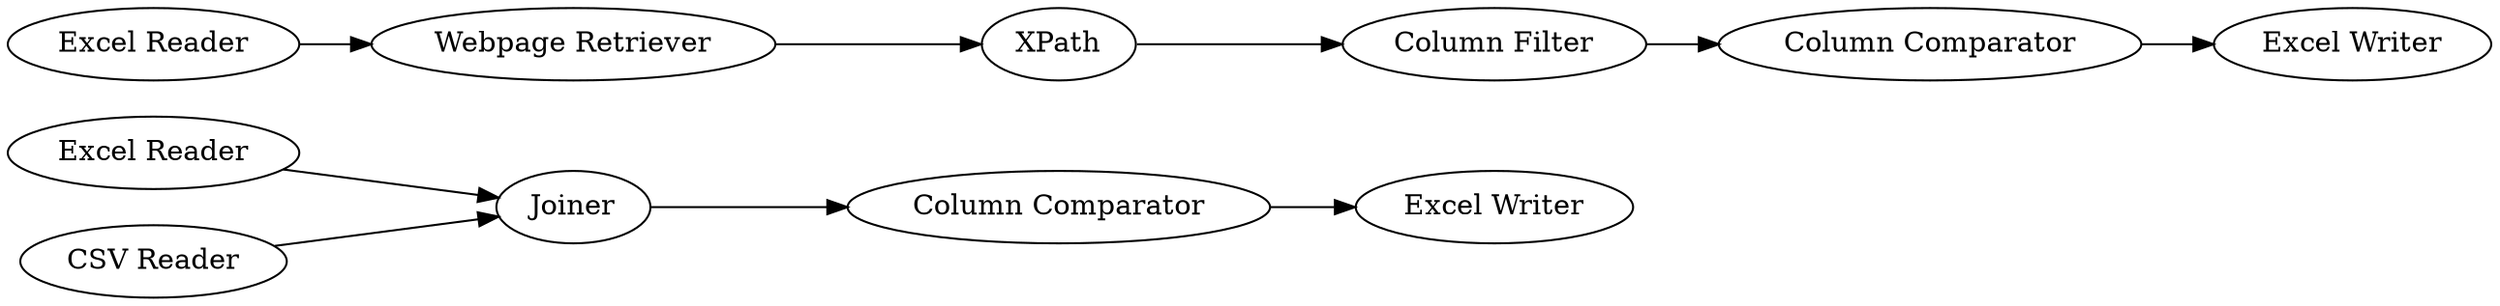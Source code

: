 digraph {
	35 -> 23
	46 -> 43
	27 -> 32
	43 -> 45
	41 -> 46
	38 -> 23
	44 -> 40
	40 -> 41
	23 -> 27
	27 [label="Column Comparator"]
	43 [label="Column Comparator"]
	35 [label="Excel Reader"]
	44 [label="Excel Reader"]
	41 [label=XPath]
	23 [label=Joiner]
	46 [label="Column Filter"]
	40 [label="Webpage Retriever"]
	32 [label="Excel Writer"]
	38 [label="CSV Reader"]
	45 [label="Excel Writer"]
	rankdir=LR
}
